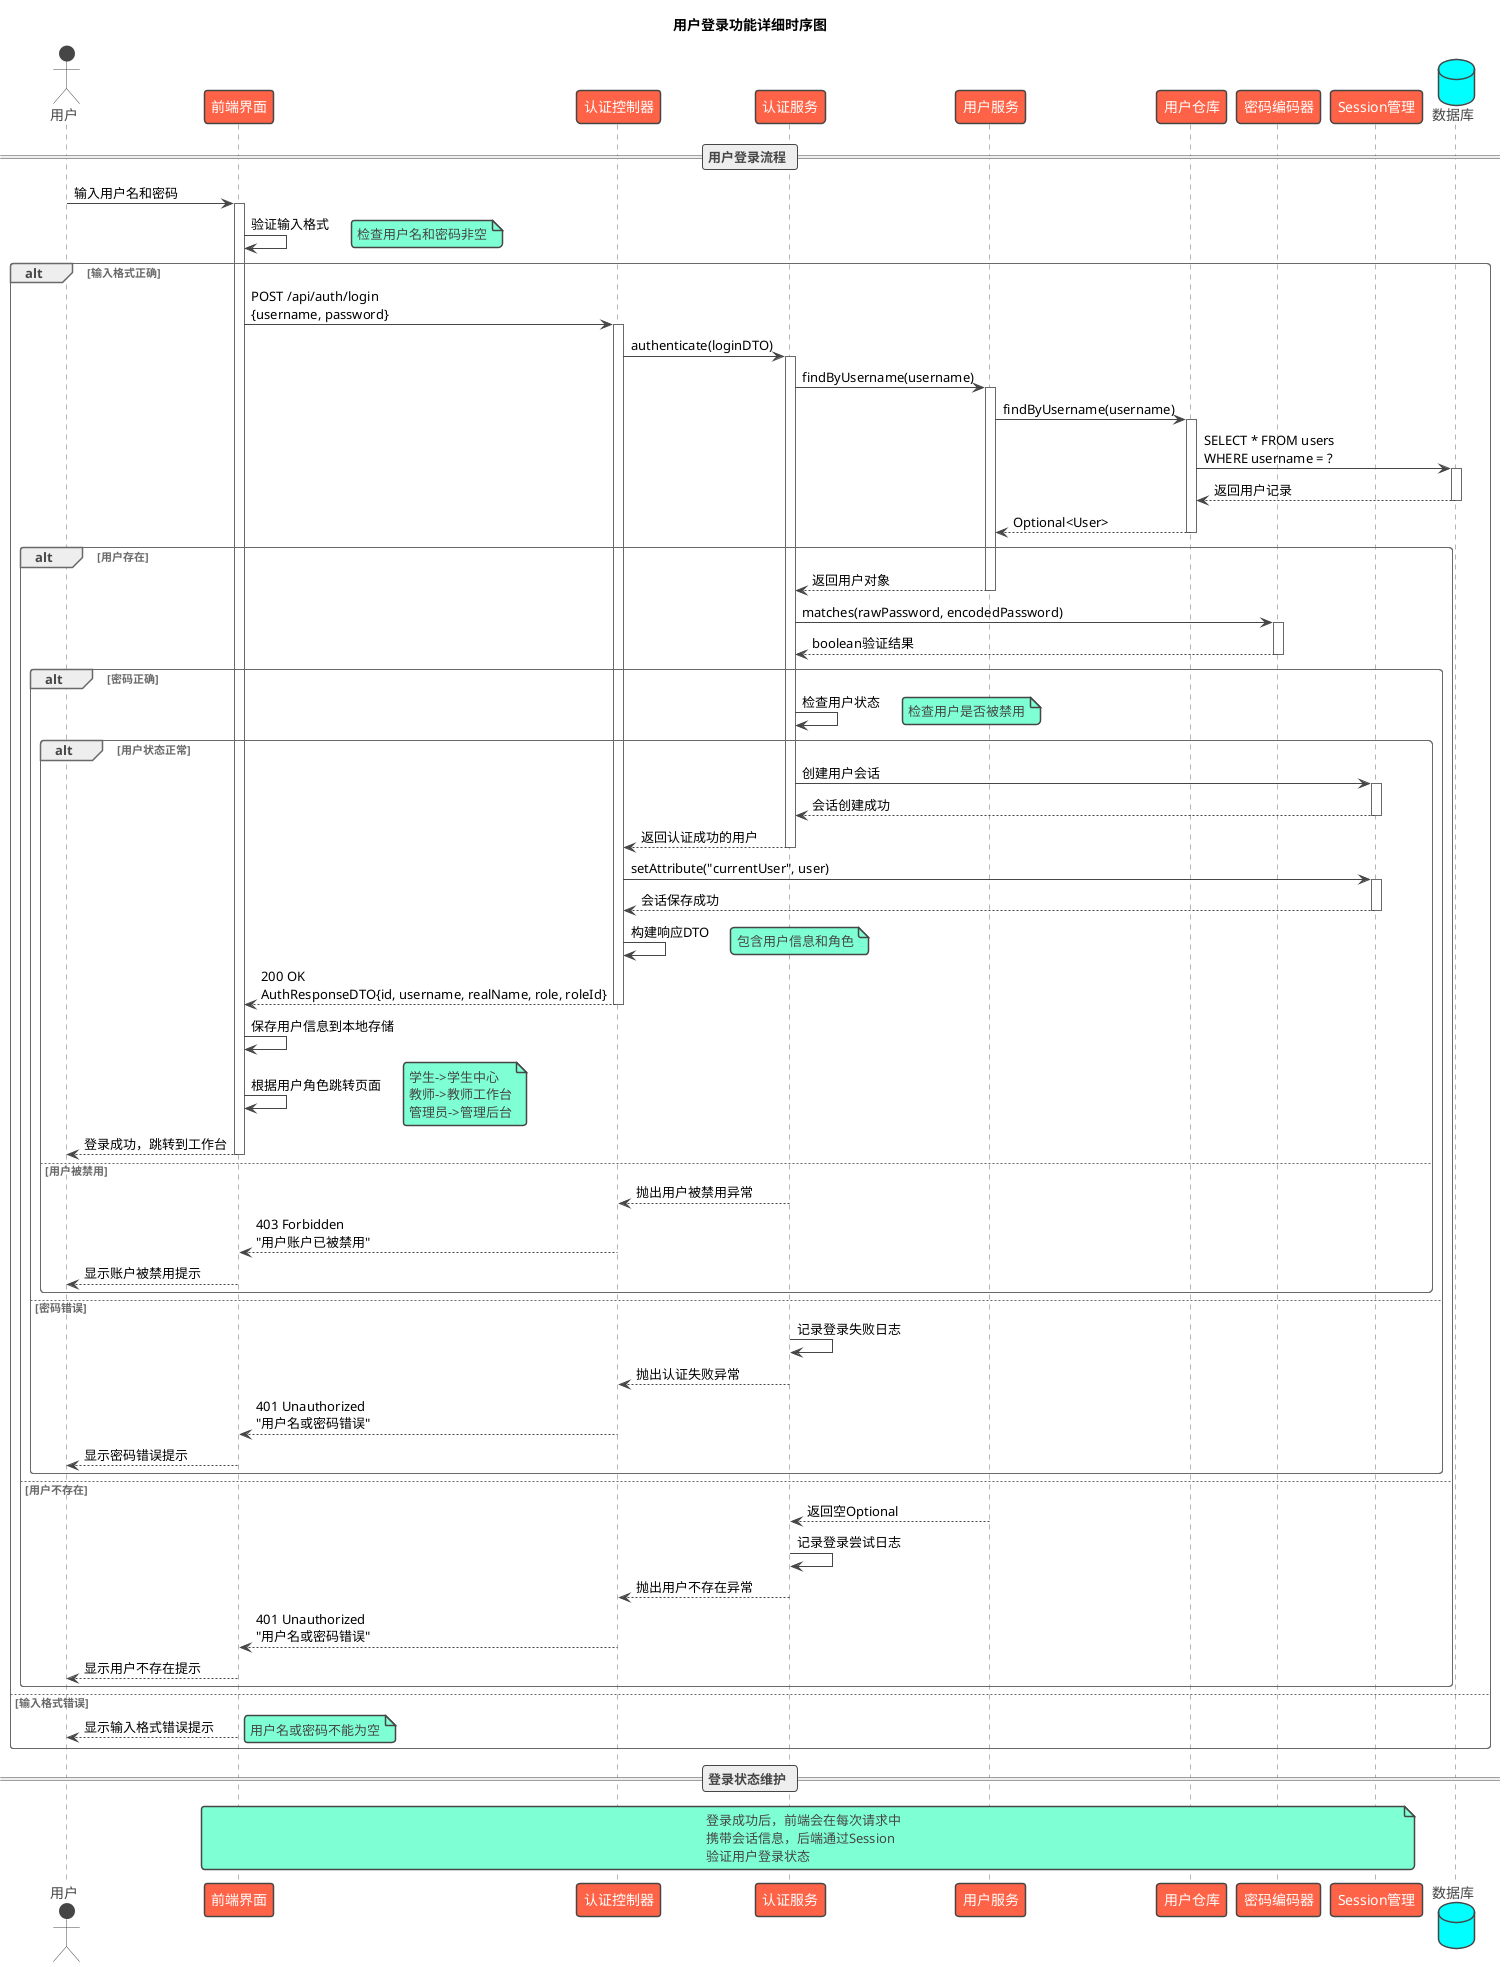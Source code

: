 @startuml 用户登录功能时序图

!theme vibrant

title 用户登录功能详细时序图

actor "用户" as User
participant "前端界面" as Frontend
participant "认证控制器" as AuthController
participant "认证服务" as AuthService
participant "用户服务" as UserService
participant "用户仓库" as UserRepository
participant "密码编码器" as PasswordEncoder
participant "Session管理" as SessionManager
database "数据库" as Database

== 用户登录流程 ==

User -> Frontend: 输入用户名和密码
activate Frontend

Frontend -> Frontend: 验证输入格式
note right: 检查用户名和密码非空

alt 输入格式正确
    Frontend -> AuthController: POST /api/auth/login\n{username, password}
    activate AuthController
    
    AuthController -> AuthService: authenticate(loginDTO)
    activate AuthService
    
    AuthService -> UserService: findByUsername(username)
    activate UserService
    
    UserService -> UserRepository: findByUsername(username)
    activate UserRepository
    
    UserRepository -> Database: SELECT * FROM users\nWHERE username = ?
    activate Database
    Database --> UserRepository: 返回用户记录
    deactivate Database
    
    UserRepository --> UserService: Optional<User>
    deactivate UserRepository
    
    alt 用户存在
        UserService --> AuthService: 返回用户对象
        deactivate UserService
        
        AuthService -> PasswordEncoder: matches(rawPassword, encodedPassword)
        activate PasswordEncoder
        PasswordEncoder --> AuthService: boolean验证结果
        deactivate PasswordEncoder
        
        alt 密码正确
            AuthService -> AuthService: 检查用户状态
            note right: 检查用户是否被禁用
            
            alt 用户状态正常
                AuthService -> SessionManager: 创建用户会话
                activate SessionManager
                SessionManager --> AuthService: 会话创建成功
                deactivate SessionManager
                
                AuthService --> AuthController: 返回认证成功的用户
                deactivate AuthService
                
                AuthController -> SessionManager: setAttribute("currentUser", user)
                activate SessionManager
                SessionManager --> AuthController: 会话保存成功
                deactivate SessionManager
                
                AuthController -> AuthController: 构建响应DTO
                note right: 包含用户信息和角色
                
                AuthController --> Frontend: 200 OK\nAuthResponseDTO{id, username, realName, role, roleId}
                deactivate AuthController
                
                Frontend -> Frontend: 保存用户信息到本地存储
                Frontend -> Frontend: 根据用户角色跳转页面
                note right: 学生->学生中心\n教师->教师工作台\n管理员->管理后台
                
                Frontend --> User: 登录成功，跳转到工作台
                deactivate Frontend
                
            else 用户被禁用
                AuthService --> AuthController: 抛出用户被禁用异常
                AuthController --> Frontend: 403 Forbidden\n"用户账户已被禁用"
                Frontend --> User: 显示账户被禁用提示
            end
            
        else 密码错误
            AuthService -> AuthService: 记录登录失败日志
            AuthService --> AuthController: 抛出认证失败异常
            AuthController --> Frontend: 401 Unauthorized\n"用户名或密码错误"
            Frontend --> User: 显示密码错误提示
        end
        
    else 用户不存在
        UserService --> AuthService: 返回空Optional
        AuthService -> AuthService: 记录登录尝试日志
        AuthService --> AuthController: 抛出用户不存在异常
        AuthController --> Frontend: 401 Unauthorized\n"用户名或密码错误"
        Frontend --> User: 显示用户不存在提示
    end
    
else 输入格式错误
    Frontend --> User: 显示输入格式错误提示
    note right: 用户名或密码不能为空
end

== 登录状态维护 ==

note over Frontend, SessionManager
    登录成功后，前端会在每次请求中
    携带会话信息，后端通过Session
    验证用户登录状态
end note

@enduml 